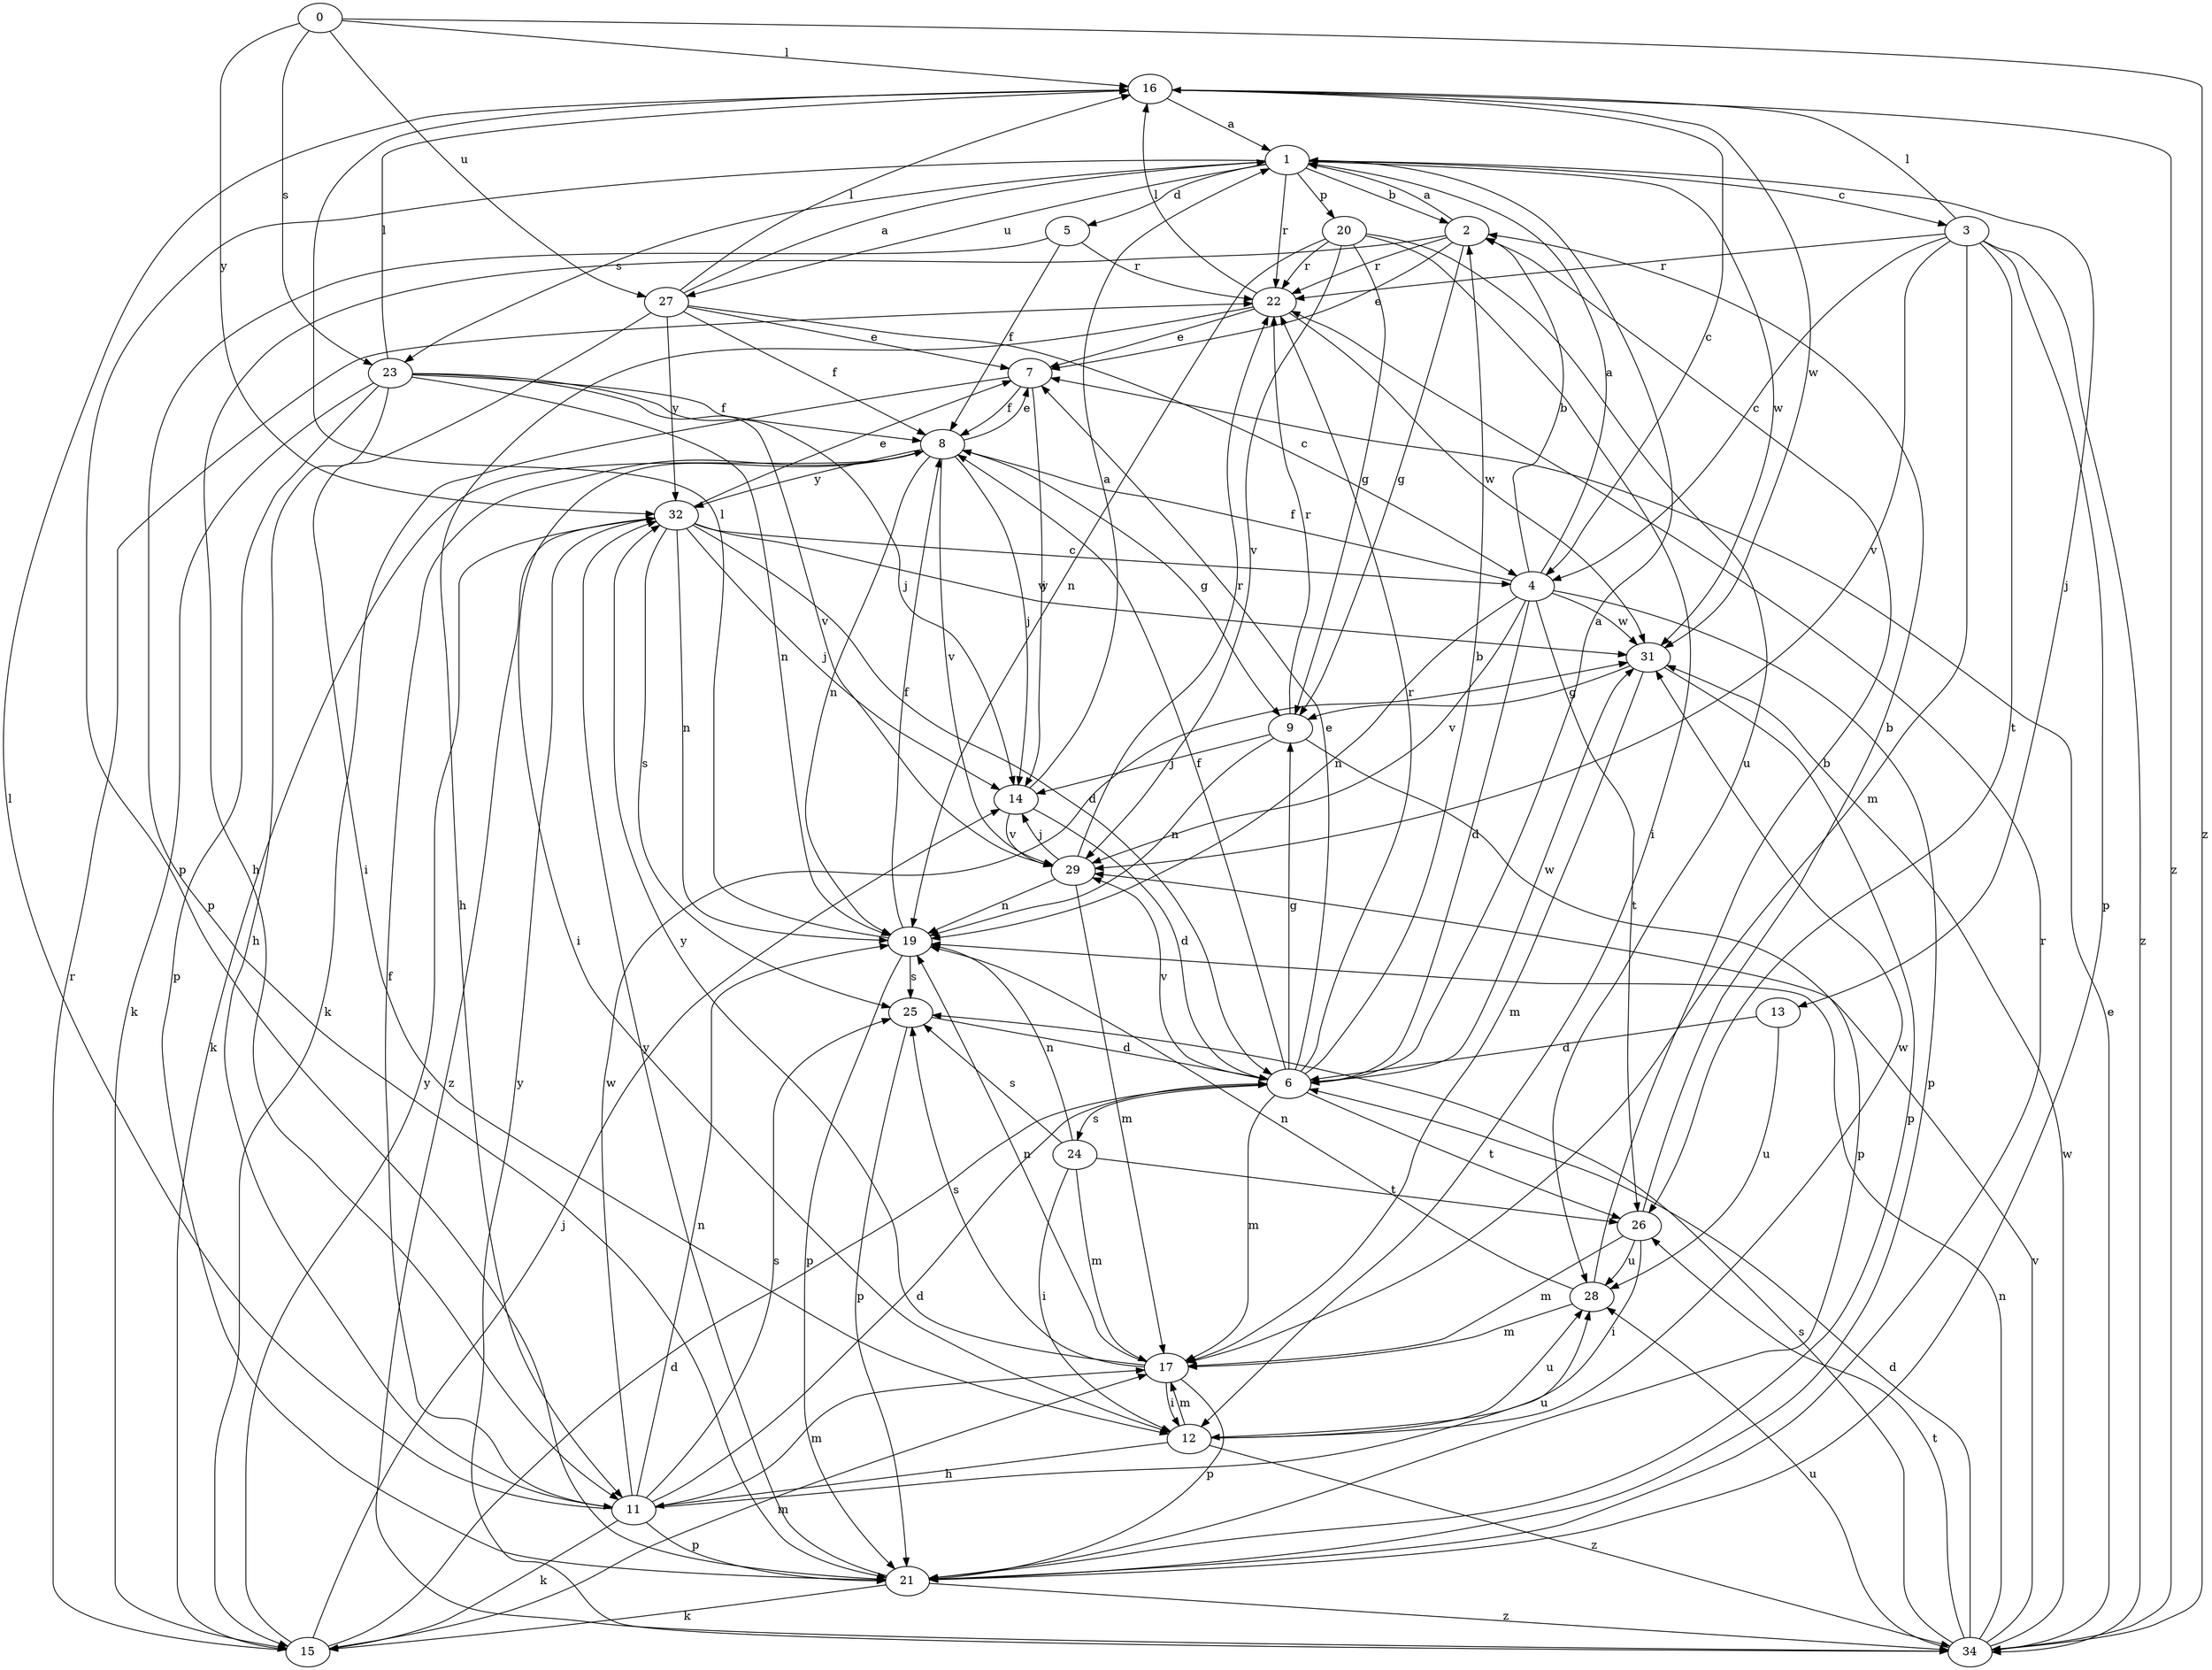 strict digraph  {
0;
1;
2;
3;
4;
5;
6;
7;
8;
9;
11;
12;
13;
14;
15;
16;
17;
19;
20;
21;
22;
23;
24;
25;
26;
27;
28;
29;
31;
32;
34;
0 -> 16  [label=l];
0 -> 23  [label=s];
0 -> 27  [label=u];
0 -> 32  [label=y];
0 -> 34  [label=z];
1 -> 2  [label=b];
1 -> 3  [label=c];
1 -> 5  [label=d];
1 -> 13  [label=j];
1 -> 20  [label=p];
1 -> 21  [label=p];
1 -> 22  [label=r];
1 -> 23  [label=s];
1 -> 27  [label=u];
1 -> 31  [label=w];
2 -> 1  [label=a];
2 -> 7  [label=e];
2 -> 9  [label=g];
2 -> 11  [label=h];
2 -> 22  [label=r];
3 -> 4  [label=c];
3 -> 16  [label=l];
3 -> 17  [label=m];
3 -> 21  [label=p];
3 -> 22  [label=r];
3 -> 26  [label=t];
3 -> 29  [label=v];
3 -> 34  [label=z];
4 -> 1  [label=a];
4 -> 2  [label=b];
4 -> 6  [label=d];
4 -> 8  [label=f];
4 -> 19  [label=n];
4 -> 21  [label=p];
4 -> 26  [label=t];
4 -> 29  [label=v];
4 -> 31  [label=w];
5 -> 8  [label=f];
5 -> 21  [label=p];
5 -> 22  [label=r];
6 -> 1  [label=a];
6 -> 2  [label=b];
6 -> 7  [label=e];
6 -> 8  [label=f];
6 -> 9  [label=g];
6 -> 17  [label=m];
6 -> 22  [label=r];
6 -> 24  [label=s];
6 -> 26  [label=t];
6 -> 29  [label=v];
6 -> 31  [label=w];
7 -> 8  [label=f];
7 -> 14  [label=j];
7 -> 15  [label=k];
8 -> 7  [label=e];
8 -> 9  [label=g];
8 -> 12  [label=i];
8 -> 14  [label=j];
8 -> 15  [label=k];
8 -> 19  [label=n];
8 -> 29  [label=v];
8 -> 32  [label=y];
9 -> 14  [label=j];
9 -> 19  [label=n];
9 -> 21  [label=p];
9 -> 22  [label=r];
11 -> 6  [label=d];
11 -> 8  [label=f];
11 -> 15  [label=k];
11 -> 16  [label=l];
11 -> 17  [label=m];
11 -> 19  [label=n];
11 -> 21  [label=p];
11 -> 25  [label=s];
11 -> 28  [label=u];
11 -> 31  [label=w];
12 -> 11  [label=h];
12 -> 17  [label=m];
12 -> 28  [label=u];
12 -> 31  [label=w];
12 -> 34  [label=z];
13 -> 6  [label=d];
13 -> 28  [label=u];
14 -> 1  [label=a];
14 -> 6  [label=d];
14 -> 29  [label=v];
15 -> 6  [label=d];
15 -> 14  [label=j];
15 -> 17  [label=m];
15 -> 22  [label=r];
15 -> 32  [label=y];
16 -> 1  [label=a];
16 -> 4  [label=c];
16 -> 31  [label=w];
16 -> 34  [label=z];
17 -> 12  [label=i];
17 -> 19  [label=n];
17 -> 21  [label=p];
17 -> 25  [label=s];
17 -> 32  [label=y];
19 -> 8  [label=f];
19 -> 16  [label=l];
19 -> 21  [label=p];
19 -> 25  [label=s];
20 -> 9  [label=g];
20 -> 12  [label=i];
20 -> 19  [label=n];
20 -> 22  [label=r];
20 -> 28  [label=u];
20 -> 29  [label=v];
21 -> 15  [label=k];
21 -> 22  [label=r];
21 -> 32  [label=y];
21 -> 34  [label=z];
22 -> 7  [label=e];
22 -> 11  [label=h];
22 -> 16  [label=l];
22 -> 31  [label=w];
23 -> 8  [label=f];
23 -> 11  [label=h];
23 -> 14  [label=j];
23 -> 15  [label=k];
23 -> 16  [label=l];
23 -> 19  [label=n];
23 -> 21  [label=p];
23 -> 29  [label=v];
24 -> 12  [label=i];
24 -> 17  [label=m];
24 -> 19  [label=n];
24 -> 25  [label=s];
24 -> 26  [label=t];
25 -> 6  [label=d];
25 -> 21  [label=p];
26 -> 2  [label=b];
26 -> 12  [label=i];
26 -> 17  [label=m];
26 -> 28  [label=u];
27 -> 1  [label=a];
27 -> 4  [label=c];
27 -> 7  [label=e];
27 -> 8  [label=f];
27 -> 12  [label=i];
27 -> 16  [label=l];
27 -> 32  [label=y];
28 -> 2  [label=b];
28 -> 17  [label=m];
28 -> 19  [label=n];
29 -> 14  [label=j];
29 -> 17  [label=m];
29 -> 19  [label=n];
29 -> 22  [label=r];
31 -> 9  [label=g];
31 -> 17  [label=m];
31 -> 21  [label=p];
32 -> 4  [label=c];
32 -> 6  [label=d];
32 -> 7  [label=e];
32 -> 14  [label=j];
32 -> 19  [label=n];
32 -> 25  [label=s];
32 -> 31  [label=w];
32 -> 34  [label=z];
34 -> 6  [label=d];
34 -> 7  [label=e];
34 -> 19  [label=n];
34 -> 25  [label=s];
34 -> 26  [label=t];
34 -> 28  [label=u];
34 -> 29  [label=v];
34 -> 31  [label=w];
34 -> 32  [label=y];
}
